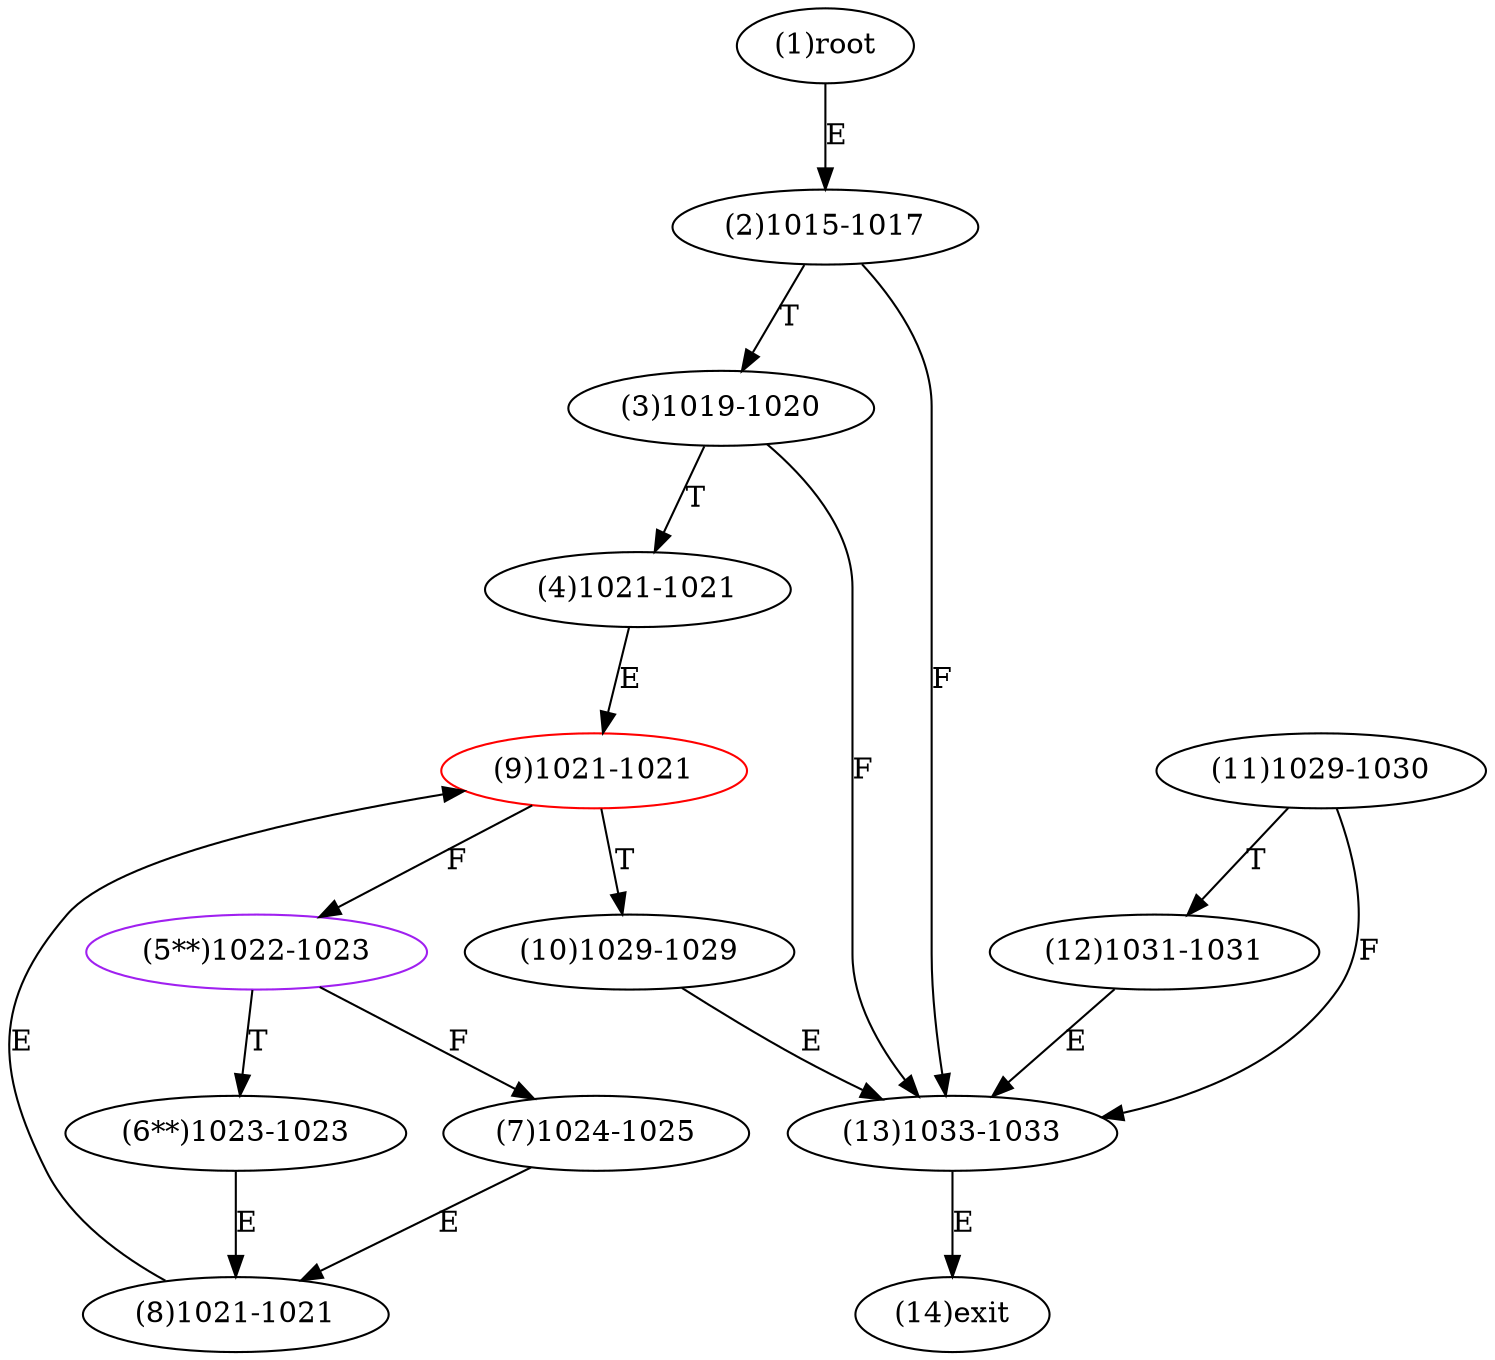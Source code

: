 digraph "" { 
1[ label="(1)root"];
2[ label="(2)1015-1017"];
3[ label="(3)1019-1020"];
4[ label="(4)1021-1021"];
5[ label="(5**)1022-1023",color=purple];
6[ label="(6**)1023-1023"];
7[ label="(7)1024-1025"];
8[ label="(8)1021-1021"];
9[ label="(9)1021-1021",color=red];
10[ label="(10)1029-1029"];
11[ label="(11)1029-1030"];
12[ label="(12)1031-1031"];
13[ label="(13)1033-1033"];
14[ label="(14)exit"];
1->2[ label="E"];
2->13[ label="F"];
2->3[ label="T"];
3->13[ label="F"];
3->4[ label="T"];
4->9[ label="E"];
5->7[ label="F"];
5->6[ label="T"];
6->8[ label="E"];
7->8[ label="E"];
8->9[ label="E"];
9->5[ label="F"];
9->10[ label="T"];
10->13[ label="E"];
11->13[ label="F"];
11->12[ label="T"];
12->13[ label="E"];
13->14[ label="E"];
}